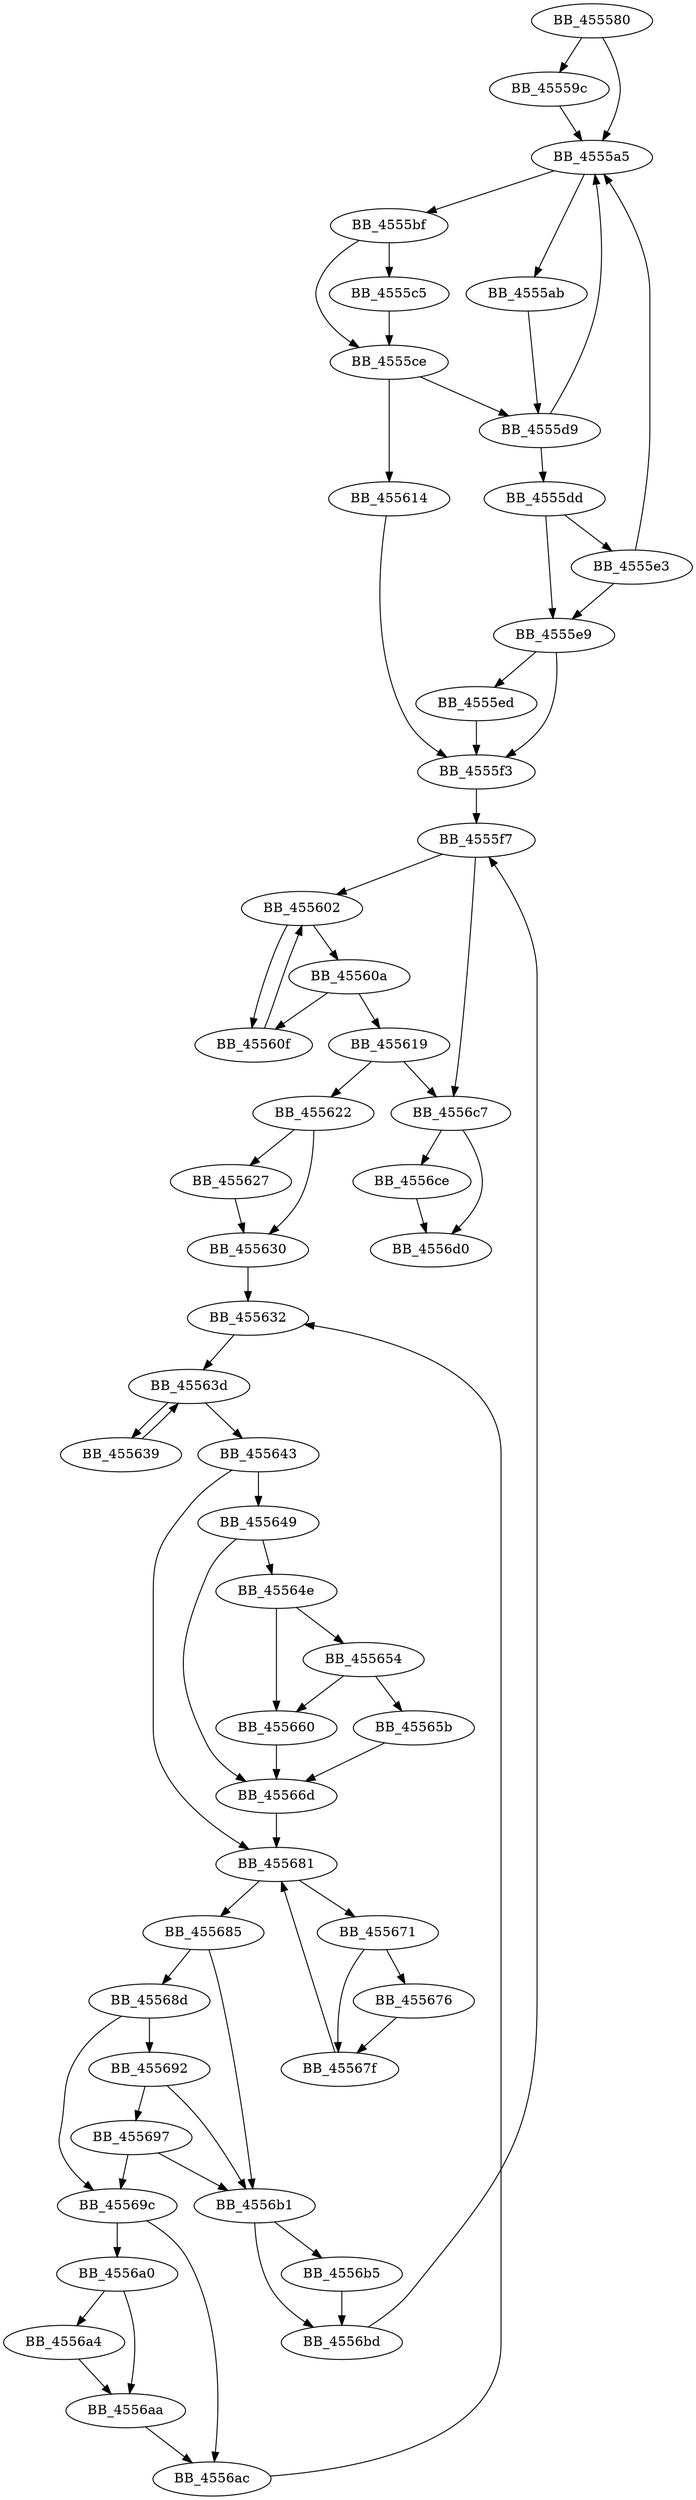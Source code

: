 DiGraph sub_455580{
BB_455580->BB_45559c
BB_455580->BB_4555a5
BB_45559c->BB_4555a5
BB_4555a5->BB_4555ab
BB_4555a5->BB_4555bf
BB_4555ab->BB_4555d9
BB_4555bf->BB_4555c5
BB_4555bf->BB_4555ce
BB_4555c5->BB_4555ce
BB_4555ce->BB_4555d9
BB_4555ce->BB_455614
BB_4555d9->BB_4555a5
BB_4555d9->BB_4555dd
BB_4555dd->BB_4555e3
BB_4555dd->BB_4555e9
BB_4555e3->BB_4555a5
BB_4555e3->BB_4555e9
BB_4555e9->BB_4555ed
BB_4555e9->BB_4555f3
BB_4555ed->BB_4555f3
BB_4555f3->BB_4555f7
BB_4555f7->BB_455602
BB_4555f7->BB_4556c7
BB_455602->BB_45560a
BB_455602->BB_45560f
BB_45560a->BB_45560f
BB_45560a->BB_455619
BB_45560f->BB_455602
BB_455614->BB_4555f3
BB_455619->BB_455622
BB_455619->BB_4556c7
BB_455622->BB_455627
BB_455622->BB_455630
BB_455627->BB_455630
BB_455630->BB_455632
BB_455632->BB_45563d
BB_455639->BB_45563d
BB_45563d->BB_455639
BB_45563d->BB_455643
BB_455643->BB_455649
BB_455643->BB_455681
BB_455649->BB_45564e
BB_455649->BB_45566d
BB_45564e->BB_455654
BB_45564e->BB_455660
BB_455654->BB_45565b
BB_455654->BB_455660
BB_45565b->BB_45566d
BB_455660->BB_45566d
BB_45566d->BB_455681
BB_455671->BB_455676
BB_455671->BB_45567f
BB_455676->BB_45567f
BB_45567f->BB_455681
BB_455681->BB_455671
BB_455681->BB_455685
BB_455685->BB_45568d
BB_455685->BB_4556b1
BB_45568d->BB_455692
BB_45568d->BB_45569c
BB_455692->BB_455697
BB_455692->BB_4556b1
BB_455697->BB_45569c
BB_455697->BB_4556b1
BB_45569c->BB_4556a0
BB_45569c->BB_4556ac
BB_4556a0->BB_4556a4
BB_4556a0->BB_4556aa
BB_4556a4->BB_4556aa
BB_4556aa->BB_4556ac
BB_4556ac->BB_455632
BB_4556b1->BB_4556b5
BB_4556b1->BB_4556bd
BB_4556b5->BB_4556bd
BB_4556bd->BB_4555f7
BB_4556c7->BB_4556ce
BB_4556c7->BB_4556d0
BB_4556ce->BB_4556d0
}
